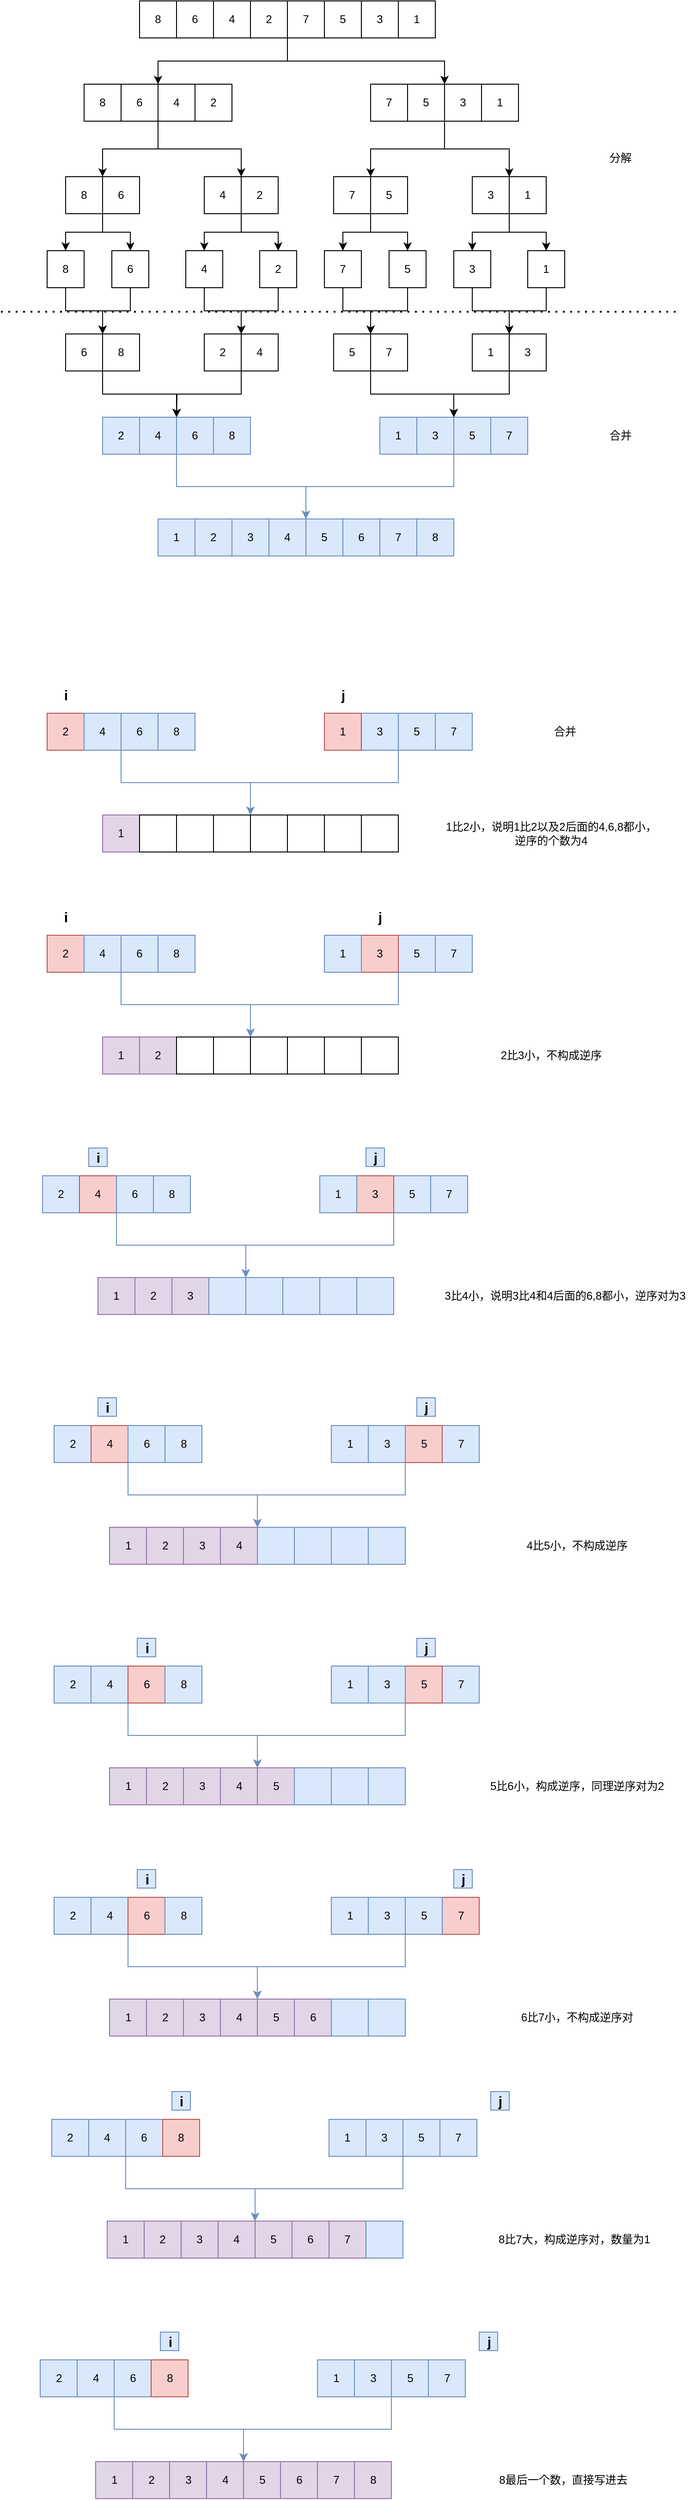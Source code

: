 <mxfile version="13.9.9" type="device"><diagram id="f77x6PiV2vRfCpWJzvgE" name="第 1 页"><mxGraphModel dx="1422" dy="822" grid="1" gridSize="10" guides="1" tooltips="1" connect="1" arrows="1" fold="1" page="1" pageScale="1" pageWidth="1200" pageHeight="1600" math="0" shadow="0"><root><mxCell id="0"/><mxCell id="1" parent="0"/><mxCell id="zIFnDfIBw5_XSbfhL1za-33" style="edgeStyle=orthogonalEdgeStyle;rounded=0;orthogonalLoop=1;jettySize=auto;html=1;exitX=1;exitY=1;exitDx=0;exitDy=0;entryX=0;entryY=0;entryDx=0;entryDy=0;" edge="1" parent="1" source="zIFnDfIBw5_XSbfhL1za-4" target="zIFnDfIBw5_XSbfhL1za-11"><mxGeometry relative="1" as="geometry"/></mxCell><mxCell id="zIFnDfIBw5_XSbfhL1za-9" value="8" style="rounded=0;whiteSpace=wrap;html=1;" vertex="1" parent="1"><mxGeometry x="230" y="220" width="40" height="40" as="geometry"/></mxCell><mxCell id="zIFnDfIBw5_XSbfhL1za-10" value="6" style="rounded=0;whiteSpace=wrap;html=1;" vertex="1" parent="1"><mxGeometry x="270" y="220" width="40" height="40" as="geometry"/></mxCell><mxCell id="zIFnDfIBw5_XSbfhL1za-36" style="edgeStyle=orthogonalEdgeStyle;rounded=0;orthogonalLoop=1;jettySize=auto;html=1;exitX=0;exitY=1;exitDx=0;exitDy=0;entryX=0;entryY=0;entryDx=0;entryDy=0;" edge="1" parent="1" source="zIFnDfIBw5_XSbfhL1za-11" target="zIFnDfIBw5_XSbfhL1za-18"><mxGeometry relative="1" as="geometry"/></mxCell><mxCell id="zIFnDfIBw5_XSbfhL1za-37" style="edgeStyle=orthogonalEdgeStyle;rounded=0;orthogonalLoop=1;jettySize=auto;html=1;exitX=0;exitY=1;exitDx=0;exitDy=0;entryX=0;entryY=0;entryDx=0;entryDy=0;" edge="1" parent="1" source="zIFnDfIBw5_XSbfhL1za-11" target="zIFnDfIBw5_XSbfhL1za-20"><mxGeometry relative="1" as="geometry"/></mxCell><mxCell id="zIFnDfIBw5_XSbfhL1za-11" value="4" style="rounded=0;whiteSpace=wrap;html=1;" vertex="1" parent="1"><mxGeometry x="310" y="220" width="40" height="40" as="geometry"/></mxCell><mxCell id="zIFnDfIBw5_XSbfhL1za-12" value="2" style="rounded=0;whiteSpace=wrap;html=1;" vertex="1" parent="1"><mxGeometry x="350" y="220" width="40" height="40" as="geometry"/></mxCell><mxCell id="zIFnDfIBw5_XSbfhL1za-13" value="7" style="rounded=0;whiteSpace=wrap;html=1;" vertex="1" parent="1"><mxGeometry x="540" y="220" width="40" height="40" as="geometry"/></mxCell><mxCell id="zIFnDfIBw5_XSbfhL1za-38" style="edgeStyle=orthogonalEdgeStyle;rounded=0;orthogonalLoop=1;jettySize=auto;html=1;exitX=1;exitY=1;exitDx=0;exitDy=0;entryX=0;entryY=0;entryDx=0;entryDy=0;" edge="1" parent="1" source="zIFnDfIBw5_XSbfhL1za-14" target="zIFnDfIBw5_XSbfhL1za-22"><mxGeometry relative="1" as="geometry"/></mxCell><mxCell id="zIFnDfIBw5_XSbfhL1za-14" value="5" style="rounded=0;whiteSpace=wrap;html=1;" vertex="1" parent="1"><mxGeometry x="580" y="220" width="40" height="40" as="geometry"/></mxCell><mxCell id="zIFnDfIBw5_XSbfhL1za-39" style="edgeStyle=orthogonalEdgeStyle;rounded=0;orthogonalLoop=1;jettySize=auto;html=1;exitX=0;exitY=1;exitDx=0;exitDy=0;entryX=1;entryY=0;entryDx=0;entryDy=0;" edge="1" parent="1" source="zIFnDfIBw5_XSbfhL1za-15" target="zIFnDfIBw5_XSbfhL1za-23"><mxGeometry relative="1" as="geometry"/></mxCell><mxCell id="zIFnDfIBw5_XSbfhL1za-15" value="3" style="rounded=0;whiteSpace=wrap;html=1;" vertex="1" parent="1"><mxGeometry x="620" y="220" width="40" height="40" as="geometry"/></mxCell><mxCell id="zIFnDfIBw5_XSbfhL1za-16" value="1" style="rounded=0;whiteSpace=wrap;html=1;" vertex="1" parent="1"><mxGeometry x="660" y="220" width="40" height="40" as="geometry"/></mxCell><mxCell id="zIFnDfIBw5_XSbfhL1za-17" value="8" style="rounded=0;whiteSpace=wrap;html=1;" vertex="1" parent="1"><mxGeometry x="210" y="320" width="40" height="40" as="geometry"/></mxCell><mxCell id="zIFnDfIBw5_XSbfhL1za-40" style="edgeStyle=orthogonalEdgeStyle;rounded=0;orthogonalLoop=1;jettySize=auto;html=1;exitX=0;exitY=1;exitDx=0;exitDy=0;entryX=0.5;entryY=0;entryDx=0;entryDy=0;" edge="1" parent="1" source="zIFnDfIBw5_XSbfhL1za-18" target="zIFnDfIBw5_XSbfhL1za-25"><mxGeometry relative="1" as="geometry"/></mxCell><mxCell id="zIFnDfIBw5_XSbfhL1za-41" style="edgeStyle=orthogonalEdgeStyle;rounded=0;orthogonalLoop=1;jettySize=auto;html=1;exitX=0;exitY=1;exitDx=0;exitDy=0;entryX=0.5;entryY=0;entryDx=0;entryDy=0;" edge="1" parent="1" source="zIFnDfIBw5_XSbfhL1za-18" target="zIFnDfIBw5_XSbfhL1za-26"><mxGeometry relative="1" as="geometry"/></mxCell><mxCell id="zIFnDfIBw5_XSbfhL1za-18" value="6" style="rounded=0;whiteSpace=wrap;html=1;" vertex="1" parent="1"><mxGeometry x="250" y="320" width="40" height="40" as="geometry"/></mxCell><mxCell id="zIFnDfIBw5_XSbfhL1za-42" style="edgeStyle=orthogonalEdgeStyle;rounded=0;orthogonalLoop=1;jettySize=auto;html=1;exitX=1;exitY=1;exitDx=0;exitDy=0;entryX=0.5;entryY=0;entryDx=0;entryDy=0;" edge="1" parent="1" source="zIFnDfIBw5_XSbfhL1za-19" target="zIFnDfIBw5_XSbfhL1za-27"><mxGeometry relative="1" as="geometry"/></mxCell><mxCell id="zIFnDfIBw5_XSbfhL1za-19" value="4" style="rounded=0;whiteSpace=wrap;html=1;" vertex="1" parent="1"><mxGeometry x="360" y="320" width="40" height="40" as="geometry"/></mxCell><mxCell id="zIFnDfIBw5_XSbfhL1za-43" style="edgeStyle=orthogonalEdgeStyle;rounded=0;orthogonalLoop=1;jettySize=auto;html=1;exitX=0;exitY=1;exitDx=0;exitDy=0;entryX=0.5;entryY=0;entryDx=0;entryDy=0;" edge="1" parent="1" source="zIFnDfIBw5_XSbfhL1za-20" target="zIFnDfIBw5_XSbfhL1za-28"><mxGeometry relative="1" as="geometry"/></mxCell><mxCell id="zIFnDfIBw5_XSbfhL1za-20" value="2" style="rounded=0;whiteSpace=wrap;html=1;" vertex="1" parent="1"><mxGeometry x="400" y="320" width="40" height="40" as="geometry"/></mxCell><mxCell id="zIFnDfIBw5_XSbfhL1za-44" style="edgeStyle=orthogonalEdgeStyle;rounded=0;orthogonalLoop=1;jettySize=auto;html=1;exitX=1;exitY=1;exitDx=0;exitDy=0;entryX=0.5;entryY=0;entryDx=0;entryDy=0;" edge="1" parent="1" source="zIFnDfIBw5_XSbfhL1za-21" target="zIFnDfIBw5_XSbfhL1za-29"><mxGeometry relative="1" as="geometry"/></mxCell><mxCell id="zIFnDfIBw5_XSbfhL1za-21" value="7" style="rounded=0;whiteSpace=wrap;html=1;" vertex="1" parent="1"><mxGeometry x="500" y="320" width="40" height="40" as="geometry"/></mxCell><mxCell id="zIFnDfIBw5_XSbfhL1za-45" style="edgeStyle=orthogonalEdgeStyle;rounded=0;orthogonalLoop=1;jettySize=auto;html=1;exitX=0;exitY=1;exitDx=0;exitDy=0;entryX=0.5;entryY=0;entryDx=0;entryDy=0;" edge="1" parent="1" source="zIFnDfIBw5_XSbfhL1za-22" target="zIFnDfIBw5_XSbfhL1za-30"><mxGeometry relative="1" as="geometry"/></mxCell><mxCell id="zIFnDfIBw5_XSbfhL1za-22" value="5" style="rounded=0;whiteSpace=wrap;html=1;" vertex="1" parent="1"><mxGeometry x="540" y="320" width="40" height="40" as="geometry"/></mxCell><mxCell id="zIFnDfIBw5_XSbfhL1za-23" value="3" style="rounded=0;whiteSpace=wrap;html=1;" vertex="1" parent="1"><mxGeometry x="650" y="320" width="40" height="40" as="geometry"/></mxCell><mxCell id="zIFnDfIBw5_XSbfhL1za-46" style="edgeStyle=orthogonalEdgeStyle;rounded=0;orthogonalLoop=1;jettySize=auto;html=1;exitX=0;exitY=1;exitDx=0;exitDy=0;entryX=0.5;entryY=0;entryDx=0;entryDy=0;" edge="1" parent="1" source="zIFnDfIBw5_XSbfhL1za-24" target="zIFnDfIBw5_XSbfhL1za-31"><mxGeometry relative="1" as="geometry"/></mxCell><mxCell id="zIFnDfIBw5_XSbfhL1za-47" style="edgeStyle=orthogonalEdgeStyle;rounded=0;orthogonalLoop=1;jettySize=auto;html=1;exitX=0;exitY=1;exitDx=0;exitDy=0;entryX=0.5;entryY=0;entryDx=0;entryDy=0;" edge="1" parent="1" source="zIFnDfIBw5_XSbfhL1za-24" target="zIFnDfIBw5_XSbfhL1za-32"><mxGeometry relative="1" as="geometry"/></mxCell><mxCell id="zIFnDfIBw5_XSbfhL1za-24" value="1" style="rounded=0;whiteSpace=wrap;html=1;" vertex="1" parent="1"><mxGeometry x="690" y="320" width="40" height="40" as="geometry"/></mxCell><mxCell id="zIFnDfIBw5_XSbfhL1za-56" style="edgeStyle=orthogonalEdgeStyle;rounded=0;orthogonalLoop=1;jettySize=auto;html=1;exitX=0.5;exitY=1;exitDx=0;exitDy=0;entryX=1;entryY=0;entryDx=0;entryDy=0;" edge="1" parent="1" source="zIFnDfIBw5_XSbfhL1za-25" target="zIFnDfIBw5_XSbfhL1za-48"><mxGeometry relative="1" as="geometry"/></mxCell><mxCell id="zIFnDfIBw5_XSbfhL1za-25" value="8" style="rounded=0;whiteSpace=wrap;html=1;" vertex="1" parent="1"><mxGeometry x="190" y="400" width="40" height="40" as="geometry"/></mxCell><mxCell id="zIFnDfIBw5_XSbfhL1za-57" style="edgeStyle=orthogonalEdgeStyle;rounded=0;orthogonalLoop=1;jettySize=auto;html=1;exitX=0.5;exitY=1;exitDx=0;exitDy=0;entryX=0;entryY=0;entryDx=0;entryDy=0;" edge="1" parent="1" source="zIFnDfIBw5_XSbfhL1za-26" target="zIFnDfIBw5_XSbfhL1za-49"><mxGeometry relative="1" as="geometry"/></mxCell><mxCell id="zIFnDfIBw5_XSbfhL1za-26" value="6" style="rounded=0;whiteSpace=wrap;html=1;" vertex="1" parent="1"><mxGeometry x="260" y="400" width="40" height="40" as="geometry"/></mxCell><mxCell id="zIFnDfIBw5_XSbfhL1za-58" style="edgeStyle=orthogonalEdgeStyle;rounded=0;orthogonalLoop=1;jettySize=auto;html=1;exitX=0.5;exitY=1;exitDx=0;exitDy=0;entryX=1;entryY=0;entryDx=0;entryDy=0;" edge="1" parent="1" source="zIFnDfIBw5_XSbfhL1za-27" target="zIFnDfIBw5_XSbfhL1za-50"><mxGeometry relative="1" as="geometry"/></mxCell><mxCell id="zIFnDfIBw5_XSbfhL1za-27" value="4" style="rounded=0;whiteSpace=wrap;html=1;" vertex="1" parent="1"><mxGeometry x="340" y="400" width="40" height="40" as="geometry"/></mxCell><mxCell id="zIFnDfIBw5_XSbfhL1za-59" style="edgeStyle=orthogonalEdgeStyle;rounded=0;orthogonalLoop=1;jettySize=auto;html=1;exitX=0.5;exitY=1;exitDx=0;exitDy=0;entryX=0;entryY=0;entryDx=0;entryDy=0;" edge="1" parent="1" source="zIFnDfIBw5_XSbfhL1za-28" target="zIFnDfIBw5_XSbfhL1za-51"><mxGeometry relative="1" as="geometry"/></mxCell><mxCell id="zIFnDfIBw5_XSbfhL1za-28" value="2" style="rounded=0;whiteSpace=wrap;html=1;" vertex="1" parent="1"><mxGeometry x="420" y="400" width="40" height="40" as="geometry"/></mxCell><mxCell id="zIFnDfIBw5_XSbfhL1za-60" style="edgeStyle=orthogonalEdgeStyle;rounded=0;orthogonalLoop=1;jettySize=auto;html=1;entryX=1;entryY=0;entryDx=0;entryDy=0;" edge="1" parent="1" source="zIFnDfIBw5_XSbfhL1za-29" target="zIFnDfIBw5_XSbfhL1za-53"><mxGeometry relative="1" as="geometry"/></mxCell><mxCell id="zIFnDfIBw5_XSbfhL1za-29" value="7" style="rounded=0;whiteSpace=wrap;html=1;" vertex="1" parent="1"><mxGeometry x="490" y="400" width="40" height="40" as="geometry"/></mxCell><mxCell id="zIFnDfIBw5_XSbfhL1za-62" style="edgeStyle=orthogonalEdgeStyle;rounded=0;orthogonalLoop=1;jettySize=auto;html=1;exitX=0.5;exitY=1;exitDx=0;exitDy=0;entryX=0;entryY=0;entryDx=0;entryDy=0;" edge="1" parent="1" source="zIFnDfIBw5_XSbfhL1za-30" target="zIFnDfIBw5_XSbfhL1za-52"><mxGeometry relative="1" as="geometry"/></mxCell><mxCell id="zIFnDfIBw5_XSbfhL1za-30" value="5" style="rounded=0;whiteSpace=wrap;html=1;" vertex="1" parent="1"><mxGeometry x="560" y="400" width="40" height="40" as="geometry"/></mxCell><mxCell id="zIFnDfIBw5_XSbfhL1za-63" style="edgeStyle=orthogonalEdgeStyle;rounded=0;orthogonalLoop=1;jettySize=auto;html=1;exitX=0.5;exitY=1;exitDx=0;exitDy=0;entryX=1;entryY=0;entryDx=0;entryDy=0;" edge="1" parent="1" source="zIFnDfIBw5_XSbfhL1za-31" target="zIFnDfIBw5_XSbfhL1za-55"><mxGeometry relative="1" as="geometry"/></mxCell><mxCell id="zIFnDfIBw5_XSbfhL1za-31" value="3" style="rounded=0;whiteSpace=wrap;html=1;" vertex="1" parent="1"><mxGeometry x="630" y="400" width="40" height="40" as="geometry"/></mxCell><mxCell id="zIFnDfIBw5_XSbfhL1za-64" style="edgeStyle=orthogonalEdgeStyle;rounded=0;orthogonalLoop=1;jettySize=auto;html=1;exitX=0.5;exitY=1;exitDx=0;exitDy=0;entryX=0;entryY=0;entryDx=0;entryDy=0;" edge="1" parent="1" source="zIFnDfIBw5_XSbfhL1za-32" target="zIFnDfIBw5_XSbfhL1za-54"><mxGeometry relative="1" as="geometry"/></mxCell><mxCell id="zIFnDfIBw5_XSbfhL1za-32" value="1" style="rounded=0;whiteSpace=wrap;html=1;" vertex="1" parent="1"><mxGeometry x="710" y="400" width="40" height="40" as="geometry"/></mxCell><mxCell id="zIFnDfIBw5_XSbfhL1za-34" value="" style="group" vertex="1" connectable="0" parent="1"><mxGeometry x="290" y="130" width="320" height="40" as="geometry"/></mxCell><mxCell id="zIFnDfIBw5_XSbfhL1za-1" value="8" style="rounded=0;whiteSpace=wrap;html=1;" vertex="1" parent="zIFnDfIBw5_XSbfhL1za-34"><mxGeometry width="40" height="40" as="geometry"/></mxCell><mxCell id="zIFnDfIBw5_XSbfhL1za-2" value="6" style="rounded=0;whiteSpace=wrap;html=1;" vertex="1" parent="zIFnDfIBw5_XSbfhL1za-34"><mxGeometry x="40" width="40" height="40" as="geometry"/></mxCell><mxCell id="zIFnDfIBw5_XSbfhL1za-3" value="4" style="rounded=0;whiteSpace=wrap;html=1;" vertex="1" parent="zIFnDfIBw5_XSbfhL1za-34"><mxGeometry x="80" width="40" height="40" as="geometry"/></mxCell><mxCell id="zIFnDfIBw5_XSbfhL1za-4" value="2" style="rounded=0;whiteSpace=wrap;html=1;" vertex="1" parent="zIFnDfIBw5_XSbfhL1za-34"><mxGeometry x="120" width="40" height="40" as="geometry"/></mxCell><mxCell id="zIFnDfIBw5_XSbfhL1za-5" value="7" style="rounded=0;whiteSpace=wrap;html=1;" vertex="1" parent="zIFnDfIBw5_XSbfhL1za-34"><mxGeometry x="160" width="40" height="40" as="geometry"/></mxCell><mxCell id="zIFnDfIBw5_XSbfhL1za-6" value="5" style="rounded=0;whiteSpace=wrap;html=1;" vertex="1" parent="zIFnDfIBw5_XSbfhL1za-34"><mxGeometry x="200" width="40" height="40" as="geometry"/></mxCell><mxCell id="zIFnDfIBw5_XSbfhL1za-7" value="3" style="rounded=0;whiteSpace=wrap;html=1;" vertex="1" parent="zIFnDfIBw5_XSbfhL1za-34"><mxGeometry x="240" width="40" height="40" as="geometry"/></mxCell><mxCell id="zIFnDfIBw5_XSbfhL1za-8" value="1" style="rounded=0;whiteSpace=wrap;html=1;" vertex="1" parent="zIFnDfIBw5_XSbfhL1za-34"><mxGeometry x="280" width="40" height="40" as="geometry"/></mxCell><mxCell id="zIFnDfIBw5_XSbfhL1za-35" style="edgeStyle=orthogonalEdgeStyle;rounded=0;orthogonalLoop=1;jettySize=auto;html=1;exitX=0;exitY=1;exitDx=0;exitDy=0;entryX=1;entryY=0;entryDx=0;entryDy=0;" edge="1" parent="1" source="zIFnDfIBw5_XSbfhL1za-5" target="zIFnDfIBw5_XSbfhL1za-14"><mxGeometry relative="1" as="geometry"/></mxCell><mxCell id="zIFnDfIBw5_XSbfhL1za-48" value="6" style="rounded=0;whiteSpace=wrap;html=1;" vertex="1" parent="1"><mxGeometry x="210" y="490" width="40" height="40" as="geometry"/></mxCell><mxCell id="zIFnDfIBw5_XSbfhL1za-69" style="edgeStyle=orthogonalEdgeStyle;rounded=0;orthogonalLoop=1;jettySize=auto;html=1;exitX=0;exitY=1;exitDx=0;exitDy=0;entryX=0;entryY=0;entryDx=0;entryDy=0;" edge="1" parent="1" source="zIFnDfIBw5_XSbfhL1za-49" target="zIFnDfIBw5_XSbfhL1za-67"><mxGeometry relative="1" as="geometry"/></mxCell><mxCell id="zIFnDfIBw5_XSbfhL1za-49" value="8" style="rounded=0;whiteSpace=wrap;html=1;" vertex="1" parent="1"><mxGeometry x="250" y="490" width="40" height="40" as="geometry"/></mxCell><mxCell id="zIFnDfIBw5_XSbfhL1za-50" value="2" style="rounded=0;whiteSpace=wrap;html=1;" vertex="1" parent="1"><mxGeometry x="360" y="490" width="40" height="40" as="geometry"/></mxCell><mxCell id="zIFnDfIBw5_XSbfhL1za-70" style="edgeStyle=orthogonalEdgeStyle;rounded=0;orthogonalLoop=1;jettySize=auto;html=1;exitX=0;exitY=1;exitDx=0;exitDy=0;" edge="1" parent="1" source="zIFnDfIBw5_XSbfhL1za-51"><mxGeometry relative="1" as="geometry"><mxPoint x="330" y="580" as="targetPoint"/></mxGeometry></mxCell><mxCell id="zIFnDfIBw5_XSbfhL1za-51" value="4" style="rounded=0;whiteSpace=wrap;html=1;" vertex="1" parent="1"><mxGeometry x="400" y="490" width="40" height="40" as="geometry"/></mxCell><mxCell id="zIFnDfIBw5_XSbfhL1za-75" style="edgeStyle=orthogonalEdgeStyle;rounded=0;orthogonalLoop=1;jettySize=auto;html=1;exitX=0;exitY=1;exitDx=0;exitDy=0;entryX=0;entryY=0;entryDx=0;entryDy=0;" edge="1" parent="1" source="zIFnDfIBw5_XSbfhL1za-52" target="zIFnDfIBw5_XSbfhL1za-72"><mxGeometry relative="1" as="geometry"/></mxCell><mxCell id="zIFnDfIBw5_XSbfhL1za-52" value="7" style="rounded=0;whiteSpace=wrap;html=1;" vertex="1" parent="1"><mxGeometry x="540" y="490" width="40" height="40" as="geometry"/></mxCell><mxCell id="zIFnDfIBw5_XSbfhL1za-53" value="5" style="rounded=0;whiteSpace=wrap;html=1;" vertex="1" parent="1"><mxGeometry x="500" y="490" width="40" height="40" as="geometry"/></mxCell><mxCell id="zIFnDfIBw5_XSbfhL1za-54" value="3" style="rounded=0;whiteSpace=wrap;html=1;" vertex="1" parent="1"><mxGeometry x="690" y="490" width="40" height="40" as="geometry"/></mxCell><mxCell id="zIFnDfIBw5_XSbfhL1za-76" style="edgeStyle=orthogonalEdgeStyle;rounded=0;orthogonalLoop=1;jettySize=auto;html=1;exitX=1;exitY=1;exitDx=0;exitDy=0;entryX=1;entryY=0;entryDx=0;entryDy=0;" edge="1" parent="1" source="zIFnDfIBw5_XSbfhL1za-55" target="zIFnDfIBw5_XSbfhL1za-73"><mxGeometry relative="1" as="geometry"><mxPoint x="630" y="570" as="targetPoint"/></mxGeometry></mxCell><mxCell id="zIFnDfIBw5_XSbfhL1za-55" value="1" style="rounded=0;whiteSpace=wrap;html=1;" vertex="1" parent="1"><mxGeometry x="650" y="490" width="40" height="40" as="geometry"/></mxCell><mxCell id="zIFnDfIBw5_XSbfhL1za-65" value="2" style="rounded=0;whiteSpace=wrap;html=1;fillColor=#dae8fc;strokeColor=#6c8ebf;" vertex="1" parent="1"><mxGeometry x="250" y="580" width="40" height="40" as="geometry"/></mxCell><mxCell id="zIFnDfIBw5_XSbfhL1za-66" value="4" style="rounded=0;whiteSpace=wrap;html=1;fillColor=#dae8fc;strokeColor=#6c8ebf;" vertex="1" parent="1"><mxGeometry x="290" y="580" width="40" height="40" as="geometry"/></mxCell><mxCell id="zIFnDfIBw5_XSbfhL1za-85" style="edgeStyle=orthogonalEdgeStyle;rounded=0;orthogonalLoop=1;jettySize=auto;html=1;exitX=0;exitY=1;exitDx=0;exitDy=0;entryX=0;entryY=0;entryDx=0;entryDy=0;fillColor=#dae8fc;strokeColor=#6c8ebf;" edge="1" parent="1" source="zIFnDfIBw5_XSbfhL1za-67" target="zIFnDfIBw5_XSbfhL1za-81"><mxGeometry relative="1" as="geometry"/></mxCell><mxCell id="zIFnDfIBw5_XSbfhL1za-67" value="6" style="rounded=0;whiteSpace=wrap;html=1;fillColor=#dae8fc;strokeColor=#6c8ebf;" vertex="1" parent="1"><mxGeometry x="330" y="580" width="40" height="40" as="geometry"/></mxCell><mxCell id="zIFnDfIBw5_XSbfhL1za-68" value="8" style="rounded=0;whiteSpace=wrap;html=1;fillColor=#dae8fc;strokeColor=#6c8ebf;" vertex="1" parent="1"><mxGeometry x="370" y="580" width="40" height="40" as="geometry"/></mxCell><mxCell id="zIFnDfIBw5_XSbfhL1za-71" value="7" style="rounded=0;whiteSpace=wrap;html=1;fillColor=#dae8fc;strokeColor=#6c8ebf;" vertex="1" parent="1"><mxGeometry x="670" y="580" width="40" height="40" as="geometry"/></mxCell><mxCell id="zIFnDfIBw5_XSbfhL1za-72" value="5" style="rounded=0;whiteSpace=wrap;html=1;fillColor=#dae8fc;strokeColor=#6c8ebf;" vertex="1" parent="1"><mxGeometry x="630" y="580" width="40" height="40" as="geometry"/></mxCell><mxCell id="zIFnDfIBw5_XSbfhL1za-86" style="edgeStyle=orthogonalEdgeStyle;rounded=0;orthogonalLoop=1;jettySize=auto;html=1;exitX=1;exitY=1;exitDx=0;exitDy=0;entryX=0;entryY=0;entryDx=0;entryDy=0;fillColor=#dae8fc;strokeColor=#6c8ebf;" edge="1" parent="1" source="zIFnDfIBw5_XSbfhL1za-73" target="zIFnDfIBw5_XSbfhL1za-81"><mxGeometry relative="1" as="geometry"/></mxCell><mxCell id="zIFnDfIBw5_XSbfhL1za-73" value="3" style="rounded=0;whiteSpace=wrap;html=1;fillColor=#dae8fc;strokeColor=#6c8ebf;" vertex="1" parent="1"><mxGeometry x="590" y="580" width="40" height="40" as="geometry"/></mxCell><mxCell id="zIFnDfIBw5_XSbfhL1za-74" value="1" style="rounded=0;whiteSpace=wrap;html=1;fillColor=#dae8fc;strokeColor=#6c8ebf;" vertex="1" parent="1"><mxGeometry x="550" y="580" width="40" height="40" as="geometry"/></mxCell><mxCell id="zIFnDfIBw5_XSbfhL1za-77" value="1" style="rounded=0;whiteSpace=wrap;html=1;fillColor=#dae8fc;strokeColor=#6c8ebf;" vertex="1" parent="1"><mxGeometry x="310" y="690" width="40" height="40" as="geometry"/></mxCell><mxCell id="zIFnDfIBw5_XSbfhL1za-78" value="2" style="rounded=0;whiteSpace=wrap;html=1;fillColor=#dae8fc;strokeColor=#6c8ebf;" vertex="1" parent="1"><mxGeometry x="350" y="690" width="40" height="40" as="geometry"/></mxCell><mxCell id="zIFnDfIBw5_XSbfhL1za-79" value="3" style="rounded=0;whiteSpace=wrap;html=1;fillColor=#dae8fc;strokeColor=#6c8ebf;" vertex="1" parent="1"><mxGeometry x="390" y="690" width="40" height="40" as="geometry"/></mxCell><mxCell id="zIFnDfIBw5_XSbfhL1za-80" value="4" style="rounded=0;whiteSpace=wrap;html=1;fillColor=#dae8fc;strokeColor=#6c8ebf;" vertex="1" parent="1"><mxGeometry x="430" y="690" width="40" height="40" as="geometry"/></mxCell><mxCell id="zIFnDfIBw5_XSbfhL1za-81" value="5" style="rounded=0;whiteSpace=wrap;html=1;fillColor=#dae8fc;strokeColor=#6c8ebf;" vertex="1" parent="1"><mxGeometry x="470" y="690" width="40" height="40" as="geometry"/></mxCell><mxCell id="zIFnDfIBw5_XSbfhL1za-82" value="6" style="rounded=0;whiteSpace=wrap;html=1;fillColor=#dae8fc;strokeColor=#6c8ebf;" vertex="1" parent="1"><mxGeometry x="510" y="690" width="40" height="40" as="geometry"/></mxCell><mxCell id="zIFnDfIBw5_XSbfhL1za-83" value="7" style="rounded=0;whiteSpace=wrap;html=1;fillColor=#dae8fc;strokeColor=#6c8ebf;" vertex="1" parent="1"><mxGeometry x="550" y="690" width="40" height="40" as="geometry"/></mxCell><mxCell id="zIFnDfIBw5_XSbfhL1za-84" value="8" style="rounded=0;whiteSpace=wrap;html=1;fillColor=#dae8fc;strokeColor=#6c8ebf;" vertex="1" parent="1"><mxGeometry x="590" y="690" width="40" height="40" as="geometry"/></mxCell><mxCell id="zIFnDfIBw5_XSbfhL1za-87" value="" style="endArrow=none;dashed=1;html=1;dashPattern=1 3;strokeWidth=2;" edge="1" parent="1"><mxGeometry width="50" height="50" relative="1" as="geometry"><mxPoint x="140" y="466" as="sourcePoint"/><mxPoint x="870" y="466" as="targetPoint"/></mxGeometry></mxCell><mxCell id="zIFnDfIBw5_XSbfhL1za-88" value="分解" style="text;html=1;align=center;verticalAlign=middle;resizable=0;points=[];autosize=1;" vertex="1" parent="1"><mxGeometry x="790" y="290" width="40" height="20" as="geometry"/></mxCell><mxCell id="zIFnDfIBw5_XSbfhL1za-89" value="合并" style="text;html=1;align=center;verticalAlign=middle;resizable=0;points=[];autosize=1;" vertex="1" parent="1"><mxGeometry x="790" y="590" width="40" height="20" as="geometry"/></mxCell><mxCell id="zIFnDfIBw5_XSbfhL1za-90" value="2" style="rounded=0;whiteSpace=wrap;html=1;fillColor=#f8cecc;strokeColor=#b85450;" vertex="1" parent="1"><mxGeometry x="190" y="900" width="40" height="40" as="geometry"/></mxCell><mxCell id="zIFnDfIBw5_XSbfhL1za-91" value="4" style="rounded=0;whiteSpace=wrap;html=1;fillColor=#dae8fc;strokeColor=#6c8ebf;" vertex="1" parent="1"><mxGeometry x="230" y="900" width="40" height="40" as="geometry"/></mxCell><mxCell id="zIFnDfIBw5_XSbfhL1za-92" style="edgeStyle=orthogonalEdgeStyle;rounded=0;orthogonalLoop=1;jettySize=auto;html=1;exitX=0;exitY=1;exitDx=0;exitDy=0;entryX=0;entryY=0;entryDx=0;entryDy=0;fillColor=#dae8fc;strokeColor=#6c8ebf;" edge="1" parent="1" source="zIFnDfIBw5_XSbfhL1za-93" target="zIFnDfIBw5_XSbfhL1za-104"><mxGeometry relative="1" as="geometry"/></mxCell><mxCell id="zIFnDfIBw5_XSbfhL1za-93" value="6" style="rounded=0;whiteSpace=wrap;html=1;fillColor=#dae8fc;strokeColor=#6c8ebf;" vertex="1" parent="1"><mxGeometry x="270" y="900" width="40" height="40" as="geometry"/></mxCell><mxCell id="zIFnDfIBw5_XSbfhL1za-94" value="8" style="rounded=0;whiteSpace=wrap;html=1;fillColor=#dae8fc;strokeColor=#6c8ebf;" vertex="1" parent="1"><mxGeometry x="310" y="900" width="40" height="40" as="geometry"/></mxCell><mxCell id="zIFnDfIBw5_XSbfhL1za-95" value="7" style="rounded=0;whiteSpace=wrap;html=1;fillColor=#dae8fc;strokeColor=#6c8ebf;" vertex="1" parent="1"><mxGeometry x="610" y="900" width="40" height="40" as="geometry"/></mxCell><mxCell id="zIFnDfIBw5_XSbfhL1za-96" value="5" style="rounded=0;whiteSpace=wrap;html=1;fillColor=#dae8fc;strokeColor=#6c8ebf;" vertex="1" parent="1"><mxGeometry x="570" y="900" width="40" height="40" as="geometry"/></mxCell><mxCell id="zIFnDfIBw5_XSbfhL1za-97" style="edgeStyle=orthogonalEdgeStyle;rounded=0;orthogonalLoop=1;jettySize=auto;html=1;exitX=1;exitY=1;exitDx=0;exitDy=0;entryX=0;entryY=0;entryDx=0;entryDy=0;fillColor=#dae8fc;strokeColor=#6c8ebf;" edge="1" parent="1" source="zIFnDfIBw5_XSbfhL1za-98" target="zIFnDfIBw5_XSbfhL1za-104"><mxGeometry relative="1" as="geometry"/></mxCell><mxCell id="zIFnDfIBw5_XSbfhL1za-98" value="3" style="rounded=0;whiteSpace=wrap;html=1;fillColor=#dae8fc;strokeColor=#6c8ebf;" vertex="1" parent="1"><mxGeometry x="530" y="900" width="40" height="40" as="geometry"/></mxCell><mxCell id="zIFnDfIBw5_XSbfhL1za-99" value="1" style="rounded=0;whiteSpace=wrap;html=1;fillColor=#f8cecc;strokeColor=#b85450;" vertex="1" parent="1"><mxGeometry x="490" y="900" width="40" height="40" as="geometry"/></mxCell><mxCell id="zIFnDfIBw5_XSbfhL1za-100" value="1" style="rounded=0;whiteSpace=wrap;html=1;fillColor=#e1d5e7;strokeColor=#9673a6;" vertex="1" parent="1"><mxGeometry x="250" y="1010" width="40" height="40" as="geometry"/></mxCell><mxCell id="zIFnDfIBw5_XSbfhL1za-101" value="" style="rounded=0;whiteSpace=wrap;html=1;" vertex="1" parent="1"><mxGeometry x="290" y="1010" width="40" height="40" as="geometry"/></mxCell><mxCell id="zIFnDfIBw5_XSbfhL1za-102" value="" style="rounded=0;whiteSpace=wrap;html=1;" vertex="1" parent="1"><mxGeometry x="330" y="1010" width="40" height="40" as="geometry"/></mxCell><mxCell id="zIFnDfIBw5_XSbfhL1za-103" value="" style="rounded=0;whiteSpace=wrap;html=1;" vertex="1" parent="1"><mxGeometry x="370" y="1010" width="40" height="40" as="geometry"/></mxCell><mxCell id="zIFnDfIBw5_XSbfhL1za-104" value="" style="rounded=0;whiteSpace=wrap;html=1;" vertex="1" parent="1"><mxGeometry x="410" y="1010" width="40" height="40" as="geometry"/></mxCell><mxCell id="zIFnDfIBw5_XSbfhL1za-105" value="" style="rounded=0;whiteSpace=wrap;html=1;" vertex="1" parent="1"><mxGeometry x="450" y="1010" width="40" height="40" as="geometry"/></mxCell><mxCell id="zIFnDfIBw5_XSbfhL1za-106" value="" style="rounded=0;whiteSpace=wrap;html=1;" vertex="1" parent="1"><mxGeometry x="490" y="1010" width="40" height="40" as="geometry"/></mxCell><mxCell id="zIFnDfIBw5_XSbfhL1za-107" value="" style="rounded=0;whiteSpace=wrap;html=1;" vertex="1" parent="1"><mxGeometry x="530" y="1010" width="40" height="40" as="geometry"/></mxCell><mxCell id="zIFnDfIBw5_XSbfhL1za-108" value="合并" style="text;html=1;align=center;verticalAlign=middle;resizable=0;points=[];autosize=1;" vertex="1" parent="1"><mxGeometry x="730" y="910" width="40" height="20" as="geometry"/></mxCell><mxCell id="zIFnDfIBw5_XSbfhL1za-109" value="&lt;font style=&quot;font-size: 15px&quot;&gt;&lt;b&gt;i&lt;/b&gt;&lt;/font&gt;" style="text;html=1;align=center;verticalAlign=middle;resizable=0;points=[];autosize=1;" vertex="1" parent="1"><mxGeometry x="200" y="870" width="20" height="20" as="geometry"/></mxCell><mxCell id="zIFnDfIBw5_XSbfhL1za-110" value="&lt;font style=&quot;font-size: 15px&quot;&gt;&lt;b&gt;j&lt;/b&gt;&lt;/font&gt;" style="text;html=1;align=center;verticalAlign=middle;resizable=0;points=[];autosize=1;" vertex="1" parent="1"><mxGeometry x="500" y="870" width="20" height="20" as="geometry"/></mxCell><mxCell id="zIFnDfIBw5_XSbfhL1za-111" value="1比2小，说明1比2以及2后面的4,6,8都小，&lt;br&gt;逆序的个数为4" style="text;html=1;align=center;verticalAlign=middle;resizable=0;points=[];autosize=1;" vertex="1" parent="1"><mxGeometry x="615" y="1015" width="240" height="30" as="geometry"/></mxCell><mxCell id="zIFnDfIBw5_XSbfhL1za-112" value="2" style="rounded=0;whiteSpace=wrap;html=1;fillColor=#f8cecc;strokeColor=#b85450;" vertex="1" parent="1"><mxGeometry x="190" y="1140" width="40" height="40" as="geometry"/></mxCell><mxCell id="zIFnDfIBw5_XSbfhL1za-113" value="4" style="rounded=0;whiteSpace=wrap;html=1;fillColor=#dae8fc;strokeColor=#6c8ebf;" vertex="1" parent="1"><mxGeometry x="230" y="1140" width="40" height="40" as="geometry"/></mxCell><mxCell id="zIFnDfIBw5_XSbfhL1za-114" style="edgeStyle=orthogonalEdgeStyle;rounded=0;orthogonalLoop=1;jettySize=auto;html=1;exitX=0;exitY=1;exitDx=0;exitDy=0;entryX=0;entryY=0;entryDx=0;entryDy=0;fillColor=#dae8fc;strokeColor=#6c8ebf;" edge="1" parent="1" source="zIFnDfIBw5_XSbfhL1za-115" target="zIFnDfIBw5_XSbfhL1za-126"><mxGeometry relative="1" as="geometry"/></mxCell><mxCell id="zIFnDfIBw5_XSbfhL1za-115" value="6" style="rounded=0;whiteSpace=wrap;html=1;fillColor=#dae8fc;strokeColor=#6c8ebf;" vertex="1" parent="1"><mxGeometry x="270" y="1140" width="40" height="40" as="geometry"/></mxCell><mxCell id="zIFnDfIBw5_XSbfhL1za-116" value="8" style="rounded=0;whiteSpace=wrap;html=1;fillColor=#dae8fc;strokeColor=#6c8ebf;" vertex="1" parent="1"><mxGeometry x="310" y="1140" width="40" height="40" as="geometry"/></mxCell><mxCell id="zIFnDfIBw5_XSbfhL1za-117" value="7" style="rounded=0;whiteSpace=wrap;html=1;fillColor=#dae8fc;strokeColor=#6c8ebf;" vertex="1" parent="1"><mxGeometry x="610" y="1140" width="40" height="40" as="geometry"/></mxCell><mxCell id="zIFnDfIBw5_XSbfhL1za-118" value="5" style="rounded=0;whiteSpace=wrap;html=1;fillColor=#dae8fc;strokeColor=#6c8ebf;" vertex="1" parent="1"><mxGeometry x="570" y="1140" width="40" height="40" as="geometry"/></mxCell><mxCell id="zIFnDfIBw5_XSbfhL1za-119" style="edgeStyle=orthogonalEdgeStyle;rounded=0;orthogonalLoop=1;jettySize=auto;html=1;exitX=1;exitY=1;exitDx=0;exitDy=0;entryX=0;entryY=0;entryDx=0;entryDy=0;fillColor=#dae8fc;strokeColor=#6c8ebf;" edge="1" parent="1" source="zIFnDfIBw5_XSbfhL1za-120" target="zIFnDfIBw5_XSbfhL1za-126"><mxGeometry relative="1" as="geometry"/></mxCell><mxCell id="zIFnDfIBw5_XSbfhL1za-120" value="3" style="rounded=0;whiteSpace=wrap;html=1;fillColor=#f8cecc;strokeColor=#b85450;" vertex="1" parent="1"><mxGeometry x="530" y="1140" width="40" height="40" as="geometry"/></mxCell><mxCell id="zIFnDfIBw5_XSbfhL1za-121" value="1" style="rounded=0;whiteSpace=wrap;html=1;fillColor=#dae8fc;strokeColor=#6c8ebf;" vertex="1" parent="1"><mxGeometry x="490" y="1140" width="40" height="40" as="geometry"/></mxCell><mxCell id="zIFnDfIBw5_XSbfhL1za-122" value="1" style="rounded=0;whiteSpace=wrap;html=1;fillColor=#e1d5e7;strokeColor=#9673a6;" vertex="1" parent="1"><mxGeometry x="250" y="1250" width="40" height="40" as="geometry"/></mxCell><mxCell id="zIFnDfIBw5_XSbfhL1za-123" value="2" style="rounded=0;whiteSpace=wrap;html=1;fillColor=#e1d5e7;strokeColor=#9673a6;" vertex="1" parent="1"><mxGeometry x="290" y="1250" width="40" height="40" as="geometry"/></mxCell><mxCell id="zIFnDfIBw5_XSbfhL1za-124" value="" style="rounded=0;whiteSpace=wrap;html=1;" vertex="1" parent="1"><mxGeometry x="330" y="1250" width="40" height="40" as="geometry"/></mxCell><mxCell id="zIFnDfIBw5_XSbfhL1za-125" value="" style="rounded=0;whiteSpace=wrap;html=1;" vertex="1" parent="1"><mxGeometry x="370" y="1250" width="40" height="40" as="geometry"/></mxCell><mxCell id="zIFnDfIBw5_XSbfhL1za-126" value="" style="rounded=0;whiteSpace=wrap;html=1;" vertex="1" parent="1"><mxGeometry x="410" y="1250" width="40" height="40" as="geometry"/></mxCell><mxCell id="zIFnDfIBw5_XSbfhL1za-127" value="" style="rounded=0;whiteSpace=wrap;html=1;" vertex="1" parent="1"><mxGeometry x="450" y="1250" width="40" height="40" as="geometry"/></mxCell><mxCell id="zIFnDfIBw5_XSbfhL1za-128" value="" style="rounded=0;whiteSpace=wrap;html=1;" vertex="1" parent="1"><mxGeometry x="490" y="1250" width="40" height="40" as="geometry"/></mxCell><mxCell id="zIFnDfIBw5_XSbfhL1za-129" value="" style="rounded=0;whiteSpace=wrap;html=1;" vertex="1" parent="1"><mxGeometry x="530" y="1250" width="40" height="40" as="geometry"/></mxCell><mxCell id="zIFnDfIBw5_XSbfhL1za-131" value="&lt;font style=&quot;font-size: 15px&quot;&gt;&lt;b&gt;i&lt;/b&gt;&lt;/font&gt;" style="text;html=1;align=center;verticalAlign=middle;resizable=0;points=[];autosize=1;" vertex="1" parent="1"><mxGeometry x="200" y="1110" width="20" height="20" as="geometry"/></mxCell><mxCell id="zIFnDfIBw5_XSbfhL1za-132" value="&lt;font style=&quot;font-size: 15px&quot;&gt;&lt;b&gt;j&lt;/b&gt;&lt;/font&gt;" style="text;html=1;align=center;verticalAlign=middle;resizable=0;points=[];autosize=1;" vertex="1" parent="1"><mxGeometry x="540" y="1110" width="20" height="20" as="geometry"/></mxCell><mxCell id="zIFnDfIBw5_XSbfhL1za-133" value="2比3小，不构成逆序" style="text;html=1;align=center;verticalAlign=middle;resizable=0;points=[];autosize=1;" vertex="1" parent="1"><mxGeometry x="675" y="1260" width="120" height="20" as="geometry"/></mxCell><mxCell id="zIFnDfIBw5_XSbfhL1za-134" value="2" style="rounded=0;whiteSpace=wrap;html=1;fillColor=#dae8fc;strokeColor=#6c8ebf;" vertex="1" parent="1"><mxGeometry x="185" y="1400" width="40" height="40" as="geometry"/></mxCell><mxCell id="zIFnDfIBw5_XSbfhL1za-135" value="4" style="rounded=0;whiteSpace=wrap;html=1;fillColor=#f8cecc;strokeColor=#b85450;" vertex="1" parent="1"><mxGeometry x="225" y="1400" width="40" height="40" as="geometry"/></mxCell><mxCell id="zIFnDfIBw5_XSbfhL1za-136" style="edgeStyle=orthogonalEdgeStyle;rounded=0;orthogonalLoop=1;jettySize=auto;html=1;exitX=0;exitY=1;exitDx=0;exitDy=0;entryX=0;entryY=0;entryDx=0;entryDy=0;fillColor=#dae8fc;strokeColor=#6c8ebf;" edge="1" parent="1" source="zIFnDfIBw5_XSbfhL1za-137" target="zIFnDfIBw5_XSbfhL1za-148"><mxGeometry relative="1" as="geometry"/></mxCell><mxCell id="zIFnDfIBw5_XSbfhL1za-137" value="6" style="rounded=0;whiteSpace=wrap;html=1;fillColor=#dae8fc;strokeColor=#6c8ebf;" vertex="1" parent="1"><mxGeometry x="265" y="1400" width="40" height="40" as="geometry"/></mxCell><mxCell id="zIFnDfIBw5_XSbfhL1za-138" value="8" style="rounded=0;whiteSpace=wrap;html=1;fillColor=#dae8fc;strokeColor=#6c8ebf;" vertex="1" parent="1"><mxGeometry x="305" y="1400" width="40" height="40" as="geometry"/></mxCell><mxCell id="zIFnDfIBw5_XSbfhL1za-139" value="7" style="rounded=0;whiteSpace=wrap;html=1;fillColor=#dae8fc;strokeColor=#6c8ebf;" vertex="1" parent="1"><mxGeometry x="605" y="1400" width="40" height="40" as="geometry"/></mxCell><mxCell id="zIFnDfIBw5_XSbfhL1za-140" value="5" style="rounded=0;whiteSpace=wrap;html=1;fillColor=#dae8fc;strokeColor=#6c8ebf;" vertex="1" parent="1"><mxGeometry x="565" y="1400" width="40" height="40" as="geometry"/></mxCell><mxCell id="zIFnDfIBw5_XSbfhL1za-141" style="edgeStyle=orthogonalEdgeStyle;rounded=0;orthogonalLoop=1;jettySize=auto;html=1;exitX=1;exitY=1;exitDx=0;exitDy=0;entryX=0;entryY=0;entryDx=0;entryDy=0;fillColor=#dae8fc;strokeColor=#6c8ebf;" edge="1" parent="1" source="zIFnDfIBw5_XSbfhL1za-142" target="zIFnDfIBw5_XSbfhL1za-148"><mxGeometry relative="1" as="geometry"/></mxCell><mxCell id="zIFnDfIBw5_XSbfhL1za-142" value="3" style="rounded=0;whiteSpace=wrap;html=1;fillColor=#f8cecc;strokeColor=#b85450;" vertex="1" parent="1"><mxGeometry x="525" y="1400" width="40" height="40" as="geometry"/></mxCell><mxCell id="zIFnDfIBw5_XSbfhL1za-143" value="1" style="rounded=0;whiteSpace=wrap;html=1;fillColor=#dae8fc;strokeColor=#6c8ebf;" vertex="1" parent="1"><mxGeometry x="485" y="1400" width="40" height="40" as="geometry"/></mxCell><mxCell id="zIFnDfIBw5_XSbfhL1za-144" value="1" style="rounded=0;whiteSpace=wrap;html=1;fillColor=#e1d5e7;strokeColor=#9673a6;" vertex="1" parent="1"><mxGeometry x="245" y="1510" width="40" height="40" as="geometry"/></mxCell><mxCell id="zIFnDfIBw5_XSbfhL1za-145" value="2" style="rounded=0;whiteSpace=wrap;html=1;fillColor=#e1d5e7;strokeColor=#9673a6;" vertex="1" parent="1"><mxGeometry x="285" y="1510" width="40" height="40" as="geometry"/></mxCell><mxCell id="zIFnDfIBw5_XSbfhL1za-146" value="3" style="rounded=0;whiteSpace=wrap;html=1;fillColor=#e1d5e7;strokeColor=#9673a6;" vertex="1" parent="1"><mxGeometry x="325" y="1510" width="40" height="40" as="geometry"/></mxCell><mxCell id="zIFnDfIBw5_XSbfhL1za-147" value="" style="rounded=0;whiteSpace=wrap;html=1;fillColor=#dae8fc;strokeColor=#6c8ebf;" vertex="1" parent="1"><mxGeometry x="365" y="1510" width="40" height="40" as="geometry"/></mxCell><mxCell id="zIFnDfIBw5_XSbfhL1za-148" value="" style="rounded=0;whiteSpace=wrap;html=1;fillColor=#dae8fc;strokeColor=#6c8ebf;" vertex="1" parent="1"><mxGeometry x="405" y="1510" width="40" height="40" as="geometry"/></mxCell><mxCell id="zIFnDfIBw5_XSbfhL1za-149" value="" style="rounded=0;whiteSpace=wrap;html=1;fillColor=#dae8fc;strokeColor=#6c8ebf;" vertex="1" parent="1"><mxGeometry x="445" y="1510" width="40" height="40" as="geometry"/></mxCell><mxCell id="zIFnDfIBw5_XSbfhL1za-150" value="" style="rounded=0;whiteSpace=wrap;html=1;fillColor=#dae8fc;strokeColor=#6c8ebf;" vertex="1" parent="1"><mxGeometry x="485" y="1510" width="40" height="40" as="geometry"/></mxCell><mxCell id="zIFnDfIBw5_XSbfhL1za-151" value="" style="rounded=0;whiteSpace=wrap;html=1;fillColor=#dae8fc;strokeColor=#6c8ebf;" vertex="1" parent="1"><mxGeometry x="525" y="1510" width="40" height="40" as="geometry"/></mxCell><mxCell id="zIFnDfIBw5_XSbfhL1za-153" value="&lt;font style=&quot;font-size: 15px&quot;&gt;&lt;b&gt;i&lt;/b&gt;&lt;/font&gt;" style="text;html=1;align=center;verticalAlign=middle;resizable=0;points=[];autosize=1;fillColor=#dae8fc;strokeColor=#6c8ebf;" vertex="1" parent="1"><mxGeometry x="235" y="1370" width="20" height="20" as="geometry"/></mxCell><mxCell id="zIFnDfIBw5_XSbfhL1za-154" value="&lt;font style=&quot;font-size: 15px&quot;&gt;&lt;b&gt;j&lt;/b&gt;&lt;/font&gt;" style="text;html=1;align=center;verticalAlign=middle;resizable=0;points=[];autosize=1;fillColor=#dae8fc;strokeColor=#6c8ebf;" vertex="1" parent="1"><mxGeometry x="535" y="1370" width="20" height="20" as="geometry"/></mxCell><mxCell id="zIFnDfIBw5_XSbfhL1za-156" value="3比4小，说明3比4和4后面的6,8都小，逆序对为3" style="text;html=1;align=center;verticalAlign=middle;resizable=0;points=[];autosize=1;" vertex="1" parent="1"><mxGeometry x="610" y="1520" width="280" height="20" as="geometry"/></mxCell><mxCell id="zIFnDfIBw5_XSbfhL1za-157" value="2" style="rounded=0;whiteSpace=wrap;html=1;fillColor=#dae8fc;strokeColor=#6c8ebf;" vertex="1" parent="1"><mxGeometry x="197.5" y="1670" width="40" height="40" as="geometry"/></mxCell><mxCell id="zIFnDfIBw5_XSbfhL1za-158" value="4" style="rounded=0;whiteSpace=wrap;html=1;fillColor=#f8cecc;strokeColor=#b85450;" vertex="1" parent="1"><mxGeometry x="237.5" y="1670" width="40" height="40" as="geometry"/></mxCell><mxCell id="zIFnDfIBw5_XSbfhL1za-159" style="edgeStyle=orthogonalEdgeStyle;rounded=0;orthogonalLoop=1;jettySize=auto;html=1;exitX=0;exitY=1;exitDx=0;exitDy=0;entryX=0;entryY=0;entryDx=0;entryDy=0;fillColor=#dae8fc;strokeColor=#6c8ebf;" edge="1" parent="1" source="zIFnDfIBw5_XSbfhL1za-160" target="zIFnDfIBw5_XSbfhL1za-171"><mxGeometry relative="1" as="geometry"/></mxCell><mxCell id="zIFnDfIBw5_XSbfhL1za-160" value="6" style="rounded=0;whiteSpace=wrap;html=1;fillColor=#dae8fc;strokeColor=#6c8ebf;" vertex="1" parent="1"><mxGeometry x="277.5" y="1670" width="40" height="40" as="geometry"/></mxCell><mxCell id="zIFnDfIBw5_XSbfhL1za-161" value="8" style="rounded=0;whiteSpace=wrap;html=1;fillColor=#dae8fc;strokeColor=#6c8ebf;" vertex="1" parent="1"><mxGeometry x="317.5" y="1670" width="40" height="40" as="geometry"/></mxCell><mxCell id="zIFnDfIBw5_XSbfhL1za-162" value="7" style="rounded=0;whiteSpace=wrap;html=1;fillColor=#dae8fc;strokeColor=#6c8ebf;" vertex="1" parent="1"><mxGeometry x="617.5" y="1670" width="40" height="40" as="geometry"/></mxCell><mxCell id="zIFnDfIBw5_XSbfhL1za-163" value="5" style="rounded=0;whiteSpace=wrap;html=1;fillColor=#f8cecc;strokeColor=#b85450;" vertex="1" parent="1"><mxGeometry x="577.5" y="1670" width="40" height="40" as="geometry"/></mxCell><mxCell id="zIFnDfIBw5_XSbfhL1za-164" style="edgeStyle=orthogonalEdgeStyle;rounded=0;orthogonalLoop=1;jettySize=auto;html=1;exitX=1;exitY=1;exitDx=0;exitDy=0;entryX=0;entryY=0;entryDx=0;entryDy=0;fillColor=#dae8fc;strokeColor=#6c8ebf;" edge="1" parent="1" source="zIFnDfIBw5_XSbfhL1za-165" target="zIFnDfIBw5_XSbfhL1za-171"><mxGeometry relative="1" as="geometry"/></mxCell><mxCell id="zIFnDfIBw5_XSbfhL1za-165" value="3" style="rounded=0;whiteSpace=wrap;html=1;fillColor=#dae8fc;strokeColor=#6c8ebf;" vertex="1" parent="1"><mxGeometry x="537.5" y="1670" width="40" height="40" as="geometry"/></mxCell><mxCell id="zIFnDfIBw5_XSbfhL1za-166" value="1" style="rounded=0;whiteSpace=wrap;html=1;fillColor=#dae8fc;strokeColor=#6c8ebf;" vertex="1" parent="1"><mxGeometry x="497.5" y="1670" width="40" height="40" as="geometry"/></mxCell><mxCell id="zIFnDfIBw5_XSbfhL1za-167" value="1" style="rounded=0;whiteSpace=wrap;html=1;fillColor=#e1d5e7;strokeColor=#9673a6;" vertex="1" parent="1"><mxGeometry x="257.5" y="1780" width="40" height="40" as="geometry"/></mxCell><mxCell id="zIFnDfIBw5_XSbfhL1za-168" value="2" style="rounded=0;whiteSpace=wrap;html=1;fillColor=#e1d5e7;strokeColor=#9673a6;" vertex="1" parent="1"><mxGeometry x="297.5" y="1780" width="40" height="40" as="geometry"/></mxCell><mxCell id="zIFnDfIBw5_XSbfhL1za-169" value="3" style="rounded=0;whiteSpace=wrap;html=1;fillColor=#e1d5e7;strokeColor=#9673a6;" vertex="1" parent="1"><mxGeometry x="337.5" y="1780" width="40" height="40" as="geometry"/></mxCell><mxCell id="zIFnDfIBw5_XSbfhL1za-170" value="4" style="rounded=0;whiteSpace=wrap;html=1;fillColor=#e1d5e7;strokeColor=#9673a6;" vertex="1" parent="1"><mxGeometry x="377.5" y="1780" width="40" height="40" as="geometry"/></mxCell><mxCell id="zIFnDfIBw5_XSbfhL1za-171" value="" style="rounded=0;whiteSpace=wrap;html=1;fillColor=#dae8fc;strokeColor=#6c8ebf;" vertex="1" parent="1"><mxGeometry x="417.5" y="1780" width="40" height="40" as="geometry"/></mxCell><mxCell id="zIFnDfIBw5_XSbfhL1za-172" value="" style="rounded=0;whiteSpace=wrap;html=1;fillColor=#dae8fc;strokeColor=#6c8ebf;" vertex="1" parent="1"><mxGeometry x="457.5" y="1780" width="40" height="40" as="geometry"/></mxCell><mxCell id="zIFnDfIBw5_XSbfhL1za-173" value="" style="rounded=0;whiteSpace=wrap;html=1;fillColor=#dae8fc;strokeColor=#6c8ebf;" vertex="1" parent="1"><mxGeometry x="497.5" y="1780" width="40" height="40" as="geometry"/></mxCell><mxCell id="zIFnDfIBw5_XSbfhL1za-174" value="" style="rounded=0;whiteSpace=wrap;html=1;fillColor=#dae8fc;strokeColor=#6c8ebf;" vertex="1" parent="1"><mxGeometry x="537.5" y="1780" width="40" height="40" as="geometry"/></mxCell><mxCell id="zIFnDfIBw5_XSbfhL1za-175" value="&lt;font style=&quot;font-size: 15px&quot;&gt;&lt;b&gt;i&lt;/b&gt;&lt;/font&gt;" style="text;html=1;align=center;verticalAlign=middle;resizable=0;points=[];autosize=1;fillColor=#dae8fc;strokeColor=#6c8ebf;" vertex="1" parent="1"><mxGeometry x="245" y="1640" width="20" height="20" as="geometry"/></mxCell><mxCell id="zIFnDfIBw5_XSbfhL1za-176" value="&lt;font style=&quot;font-size: 15px&quot;&gt;&lt;b&gt;j&lt;/b&gt;&lt;/font&gt;" style="text;html=1;align=center;verticalAlign=middle;resizable=0;points=[];autosize=1;fillColor=#dae8fc;strokeColor=#6c8ebf;" vertex="1" parent="1"><mxGeometry x="590" y="1640" width="20" height="20" as="geometry"/></mxCell><mxCell id="zIFnDfIBw5_XSbfhL1za-177" value="4比5小，不构成逆序" style="text;html=1;align=center;verticalAlign=middle;resizable=0;points=[];autosize=1;" vertex="1" parent="1"><mxGeometry x="702.5" y="1790" width="120" height="20" as="geometry"/></mxCell><mxCell id="zIFnDfIBw5_XSbfhL1za-178" value="2" style="rounded=0;whiteSpace=wrap;html=1;fillColor=#dae8fc;strokeColor=#6c8ebf;" vertex="1" parent="1"><mxGeometry x="197.5" y="1930" width="40" height="40" as="geometry"/></mxCell><mxCell id="zIFnDfIBw5_XSbfhL1za-179" value="4" style="rounded=0;whiteSpace=wrap;html=1;fillColor=#dae8fc;strokeColor=#6c8ebf;" vertex="1" parent="1"><mxGeometry x="237.5" y="1930" width="40" height="40" as="geometry"/></mxCell><mxCell id="zIFnDfIBw5_XSbfhL1za-180" style="edgeStyle=orthogonalEdgeStyle;rounded=0;orthogonalLoop=1;jettySize=auto;html=1;exitX=0;exitY=1;exitDx=0;exitDy=0;entryX=0;entryY=0;entryDx=0;entryDy=0;fillColor=#dae8fc;strokeColor=#6c8ebf;" edge="1" parent="1" source="zIFnDfIBw5_XSbfhL1za-181" target="zIFnDfIBw5_XSbfhL1za-192"><mxGeometry relative="1" as="geometry"/></mxCell><mxCell id="zIFnDfIBw5_XSbfhL1za-181" value="6" style="rounded=0;whiteSpace=wrap;html=1;fillColor=#f8cecc;strokeColor=#b85450;" vertex="1" parent="1"><mxGeometry x="277.5" y="1930" width="40" height="40" as="geometry"/></mxCell><mxCell id="zIFnDfIBw5_XSbfhL1za-182" value="8" style="rounded=0;whiteSpace=wrap;html=1;fillColor=#dae8fc;strokeColor=#6c8ebf;" vertex="1" parent="1"><mxGeometry x="317.5" y="1930" width="40" height="40" as="geometry"/></mxCell><mxCell id="zIFnDfIBw5_XSbfhL1za-183" value="7" style="rounded=0;whiteSpace=wrap;html=1;fillColor=#dae8fc;strokeColor=#6c8ebf;" vertex="1" parent="1"><mxGeometry x="617.5" y="1930" width="40" height="40" as="geometry"/></mxCell><mxCell id="zIFnDfIBw5_XSbfhL1za-184" value="5" style="rounded=0;whiteSpace=wrap;html=1;fillColor=#f8cecc;strokeColor=#b85450;" vertex="1" parent="1"><mxGeometry x="577.5" y="1930" width="40" height="40" as="geometry"/></mxCell><mxCell id="zIFnDfIBw5_XSbfhL1za-185" style="edgeStyle=orthogonalEdgeStyle;rounded=0;orthogonalLoop=1;jettySize=auto;html=1;exitX=1;exitY=1;exitDx=0;exitDy=0;entryX=0;entryY=0;entryDx=0;entryDy=0;fillColor=#dae8fc;strokeColor=#6c8ebf;" edge="1" parent="1" source="zIFnDfIBw5_XSbfhL1za-186" target="zIFnDfIBw5_XSbfhL1za-192"><mxGeometry relative="1" as="geometry"/></mxCell><mxCell id="zIFnDfIBw5_XSbfhL1za-186" value="3" style="rounded=0;whiteSpace=wrap;html=1;fillColor=#dae8fc;strokeColor=#6c8ebf;" vertex="1" parent="1"><mxGeometry x="537.5" y="1930" width="40" height="40" as="geometry"/></mxCell><mxCell id="zIFnDfIBw5_XSbfhL1za-187" value="1" style="rounded=0;whiteSpace=wrap;html=1;fillColor=#dae8fc;strokeColor=#6c8ebf;" vertex="1" parent="1"><mxGeometry x="497.5" y="1930" width="40" height="40" as="geometry"/></mxCell><mxCell id="zIFnDfIBw5_XSbfhL1za-188" value="1" style="rounded=0;whiteSpace=wrap;html=1;fillColor=#e1d5e7;strokeColor=#9673a6;" vertex="1" parent="1"><mxGeometry x="257.5" y="2040" width="40" height="40" as="geometry"/></mxCell><mxCell id="zIFnDfIBw5_XSbfhL1za-189" value="2" style="rounded=0;whiteSpace=wrap;html=1;fillColor=#e1d5e7;strokeColor=#9673a6;" vertex="1" parent="1"><mxGeometry x="297.5" y="2040" width="40" height="40" as="geometry"/></mxCell><mxCell id="zIFnDfIBw5_XSbfhL1za-190" value="3" style="rounded=0;whiteSpace=wrap;html=1;fillColor=#e1d5e7;strokeColor=#9673a6;" vertex="1" parent="1"><mxGeometry x="337.5" y="2040" width="40" height="40" as="geometry"/></mxCell><mxCell id="zIFnDfIBw5_XSbfhL1za-191" value="4" style="rounded=0;whiteSpace=wrap;html=1;fillColor=#e1d5e7;strokeColor=#9673a6;" vertex="1" parent="1"><mxGeometry x="377.5" y="2040" width="40" height="40" as="geometry"/></mxCell><mxCell id="zIFnDfIBw5_XSbfhL1za-192" value="5" style="rounded=0;whiteSpace=wrap;html=1;fillColor=#e1d5e7;strokeColor=#9673a6;" vertex="1" parent="1"><mxGeometry x="417.5" y="2040" width="40" height="40" as="geometry"/></mxCell><mxCell id="zIFnDfIBw5_XSbfhL1za-193" value="" style="rounded=0;whiteSpace=wrap;html=1;fillColor=#dae8fc;strokeColor=#6c8ebf;" vertex="1" parent="1"><mxGeometry x="457.5" y="2040" width="40" height="40" as="geometry"/></mxCell><mxCell id="zIFnDfIBw5_XSbfhL1za-194" value="" style="rounded=0;whiteSpace=wrap;html=1;fillColor=#dae8fc;strokeColor=#6c8ebf;" vertex="1" parent="1"><mxGeometry x="497.5" y="2040" width="40" height="40" as="geometry"/></mxCell><mxCell id="zIFnDfIBw5_XSbfhL1za-195" value="" style="rounded=0;whiteSpace=wrap;html=1;fillColor=#dae8fc;strokeColor=#6c8ebf;" vertex="1" parent="1"><mxGeometry x="537.5" y="2040" width="40" height="40" as="geometry"/></mxCell><mxCell id="zIFnDfIBw5_XSbfhL1za-196" value="&lt;font style=&quot;font-size: 15px&quot;&gt;&lt;b&gt;i&lt;/b&gt;&lt;/font&gt;" style="text;html=1;align=center;verticalAlign=middle;resizable=0;points=[];autosize=1;fillColor=#dae8fc;strokeColor=#6c8ebf;" vertex="1" parent="1"><mxGeometry x="287.5" y="1900" width="20" height="20" as="geometry"/></mxCell><mxCell id="zIFnDfIBw5_XSbfhL1za-197" value="&lt;font style=&quot;font-size: 15px&quot;&gt;&lt;b&gt;j&lt;/b&gt;&lt;/font&gt;" style="text;html=1;align=center;verticalAlign=middle;resizable=0;points=[];autosize=1;fillColor=#dae8fc;strokeColor=#6c8ebf;" vertex="1" parent="1"><mxGeometry x="590" y="1900" width="20" height="20" as="geometry"/></mxCell><mxCell id="zIFnDfIBw5_XSbfhL1za-198" value="5比6小，构成逆序，同理逆序对为2" style="text;html=1;align=center;verticalAlign=middle;resizable=0;points=[];autosize=1;" vertex="1" parent="1"><mxGeometry x="662.5" y="2050" width="200" height="20" as="geometry"/></mxCell><mxCell id="zIFnDfIBw5_XSbfhL1za-199" value="2" style="rounded=0;whiteSpace=wrap;html=1;fillColor=#dae8fc;strokeColor=#6c8ebf;" vertex="1" parent="1"><mxGeometry x="197.5" y="2180" width="40" height="40" as="geometry"/></mxCell><mxCell id="zIFnDfIBw5_XSbfhL1za-200" value="4" style="rounded=0;whiteSpace=wrap;html=1;fillColor=#dae8fc;strokeColor=#6c8ebf;" vertex="1" parent="1"><mxGeometry x="237.5" y="2180" width="40" height="40" as="geometry"/></mxCell><mxCell id="zIFnDfIBw5_XSbfhL1za-201" style="edgeStyle=orthogonalEdgeStyle;rounded=0;orthogonalLoop=1;jettySize=auto;html=1;exitX=0;exitY=1;exitDx=0;exitDy=0;entryX=0;entryY=0;entryDx=0;entryDy=0;fillColor=#dae8fc;strokeColor=#6c8ebf;" edge="1" parent="1" source="zIFnDfIBw5_XSbfhL1za-202" target="zIFnDfIBw5_XSbfhL1za-213"><mxGeometry relative="1" as="geometry"/></mxCell><mxCell id="zIFnDfIBw5_XSbfhL1za-202" value="6" style="rounded=0;whiteSpace=wrap;html=1;fillColor=#f8cecc;strokeColor=#b85450;" vertex="1" parent="1"><mxGeometry x="277.5" y="2180" width="40" height="40" as="geometry"/></mxCell><mxCell id="zIFnDfIBw5_XSbfhL1za-203" value="8" style="rounded=0;whiteSpace=wrap;html=1;fillColor=#dae8fc;strokeColor=#6c8ebf;" vertex="1" parent="1"><mxGeometry x="317.5" y="2180" width="40" height="40" as="geometry"/></mxCell><mxCell id="zIFnDfIBw5_XSbfhL1za-204" value="7" style="rounded=0;whiteSpace=wrap;html=1;fillColor=#f8cecc;strokeColor=#b85450;" vertex="1" parent="1"><mxGeometry x="617.5" y="2180" width="40" height="40" as="geometry"/></mxCell><mxCell id="zIFnDfIBw5_XSbfhL1za-205" value="5" style="rounded=0;whiteSpace=wrap;html=1;fillColor=#dae8fc;strokeColor=#6c8ebf;" vertex="1" parent="1"><mxGeometry x="577.5" y="2180" width="40" height="40" as="geometry"/></mxCell><mxCell id="zIFnDfIBw5_XSbfhL1za-206" style="edgeStyle=orthogonalEdgeStyle;rounded=0;orthogonalLoop=1;jettySize=auto;html=1;exitX=1;exitY=1;exitDx=0;exitDy=0;entryX=0;entryY=0;entryDx=0;entryDy=0;fillColor=#dae8fc;strokeColor=#6c8ebf;" edge="1" parent="1" source="zIFnDfIBw5_XSbfhL1za-207" target="zIFnDfIBw5_XSbfhL1za-213"><mxGeometry relative="1" as="geometry"/></mxCell><mxCell id="zIFnDfIBw5_XSbfhL1za-207" value="3" style="rounded=0;whiteSpace=wrap;html=1;fillColor=#dae8fc;strokeColor=#6c8ebf;" vertex="1" parent="1"><mxGeometry x="537.5" y="2180" width="40" height="40" as="geometry"/></mxCell><mxCell id="zIFnDfIBw5_XSbfhL1za-208" value="1" style="rounded=0;whiteSpace=wrap;html=1;fillColor=#dae8fc;strokeColor=#6c8ebf;" vertex="1" parent="1"><mxGeometry x="497.5" y="2180" width="40" height="40" as="geometry"/></mxCell><mxCell id="zIFnDfIBw5_XSbfhL1za-209" value="1" style="rounded=0;whiteSpace=wrap;html=1;fillColor=#e1d5e7;strokeColor=#9673a6;" vertex="1" parent="1"><mxGeometry x="257.5" y="2290" width="40" height="40" as="geometry"/></mxCell><mxCell id="zIFnDfIBw5_XSbfhL1za-210" value="2" style="rounded=0;whiteSpace=wrap;html=1;fillColor=#e1d5e7;strokeColor=#9673a6;" vertex="1" parent="1"><mxGeometry x="297.5" y="2290" width="40" height="40" as="geometry"/></mxCell><mxCell id="zIFnDfIBw5_XSbfhL1za-211" value="3" style="rounded=0;whiteSpace=wrap;html=1;fillColor=#e1d5e7;strokeColor=#9673a6;" vertex="1" parent="1"><mxGeometry x="337.5" y="2290" width="40" height="40" as="geometry"/></mxCell><mxCell id="zIFnDfIBw5_XSbfhL1za-212" value="4" style="rounded=0;whiteSpace=wrap;html=1;fillColor=#e1d5e7;strokeColor=#9673a6;" vertex="1" parent="1"><mxGeometry x="377.5" y="2290" width="40" height="40" as="geometry"/></mxCell><mxCell id="zIFnDfIBw5_XSbfhL1za-213" value="5" style="rounded=0;whiteSpace=wrap;html=1;fillColor=#e1d5e7;strokeColor=#9673a6;" vertex="1" parent="1"><mxGeometry x="417.5" y="2290" width="40" height="40" as="geometry"/></mxCell><mxCell id="zIFnDfIBw5_XSbfhL1za-214" value="6" style="rounded=0;whiteSpace=wrap;html=1;fillColor=#e1d5e7;strokeColor=#9673a6;" vertex="1" parent="1"><mxGeometry x="457.5" y="2290" width="40" height="40" as="geometry"/></mxCell><mxCell id="zIFnDfIBw5_XSbfhL1za-215" value="" style="rounded=0;whiteSpace=wrap;html=1;fillColor=#dae8fc;strokeColor=#6c8ebf;" vertex="1" parent="1"><mxGeometry x="497.5" y="2290" width="40" height="40" as="geometry"/></mxCell><mxCell id="zIFnDfIBw5_XSbfhL1za-216" value="" style="rounded=0;whiteSpace=wrap;html=1;fillColor=#dae8fc;strokeColor=#6c8ebf;" vertex="1" parent="1"><mxGeometry x="537.5" y="2290" width="40" height="40" as="geometry"/></mxCell><mxCell id="zIFnDfIBw5_XSbfhL1za-217" value="&lt;font style=&quot;font-size: 15px&quot;&gt;&lt;b&gt;i&lt;/b&gt;&lt;/font&gt;" style="text;html=1;align=center;verticalAlign=middle;resizable=0;points=[];autosize=1;fillColor=#dae8fc;strokeColor=#6c8ebf;" vertex="1" parent="1"><mxGeometry x="287.5" y="2150" width="20" height="20" as="geometry"/></mxCell><mxCell id="zIFnDfIBw5_XSbfhL1za-218" value="&lt;font style=&quot;font-size: 15px&quot;&gt;&lt;b&gt;j&lt;/b&gt;&lt;/font&gt;" style="text;html=1;align=center;verticalAlign=middle;resizable=0;points=[];autosize=1;fillColor=#dae8fc;strokeColor=#6c8ebf;" vertex="1" parent="1"><mxGeometry x="630" y="2150" width="20" height="20" as="geometry"/></mxCell><mxCell id="zIFnDfIBw5_XSbfhL1za-219" value="6比7小，不构成逆序对" style="text;html=1;align=center;verticalAlign=middle;resizable=0;points=[];autosize=1;" vertex="1" parent="1"><mxGeometry x="692.5" y="2300" width="140" height="20" as="geometry"/></mxCell><mxCell id="zIFnDfIBw5_XSbfhL1za-220" value="2" style="rounded=0;whiteSpace=wrap;html=1;fillColor=#dae8fc;strokeColor=#6c8ebf;" vertex="1" parent="1"><mxGeometry x="195" y="2420" width="40" height="40" as="geometry"/></mxCell><mxCell id="zIFnDfIBw5_XSbfhL1za-221" value="4" style="rounded=0;whiteSpace=wrap;html=1;fillColor=#dae8fc;strokeColor=#6c8ebf;" vertex="1" parent="1"><mxGeometry x="235" y="2420" width="40" height="40" as="geometry"/></mxCell><mxCell id="zIFnDfIBw5_XSbfhL1za-222" style="edgeStyle=orthogonalEdgeStyle;rounded=0;orthogonalLoop=1;jettySize=auto;html=1;exitX=0;exitY=1;exitDx=0;exitDy=0;entryX=0;entryY=0;entryDx=0;entryDy=0;fillColor=#dae8fc;strokeColor=#6c8ebf;" edge="1" parent="1" source="zIFnDfIBw5_XSbfhL1za-223" target="zIFnDfIBw5_XSbfhL1za-234"><mxGeometry relative="1" as="geometry"/></mxCell><mxCell id="zIFnDfIBw5_XSbfhL1za-223" value="6" style="rounded=0;whiteSpace=wrap;html=1;fillColor=#dae8fc;strokeColor=#6c8ebf;" vertex="1" parent="1"><mxGeometry x="275" y="2420" width="40" height="40" as="geometry"/></mxCell><mxCell id="zIFnDfIBw5_XSbfhL1za-224" value="8" style="rounded=0;whiteSpace=wrap;html=1;fillColor=#f8cecc;strokeColor=#b85450;" vertex="1" parent="1"><mxGeometry x="315" y="2420" width="40" height="40" as="geometry"/></mxCell><mxCell id="zIFnDfIBw5_XSbfhL1za-225" value="7" style="rounded=0;whiteSpace=wrap;html=1;fillColor=#dae8fc;strokeColor=#6c8ebf;" vertex="1" parent="1"><mxGeometry x="615" y="2420" width="40" height="40" as="geometry"/></mxCell><mxCell id="zIFnDfIBw5_XSbfhL1za-226" value="5" style="rounded=0;whiteSpace=wrap;html=1;fillColor=#dae8fc;strokeColor=#6c8ebf;" vertex="1" parent="1"><mxGeometry x="575" y="2420" width="40" height="40" as="geometry"/></mxCell><mxCell id="zIFnDfIBw5_XSbfhL1za-227" style="edgeStyle=orthogonalEdgeStyle;rounded=0;orthogonalLoop=1;jettySize=auto;html=1;exitX=1;exitY=1;exitDx=0;exitDy=0;entryX=0;entryY=0;entryDx=0;entryDy=0;fillColor=#dae8fc;strokeColor=#6c8ebf;" edge="1" parent="1" source="zIFnDfIBw5_XSbfhL1za-228" target="zIFnDfIBw5_XSbfhL1za-234"><mxGeometry relative="1" as="geometry"/></mxCell><mxCell id="zIFnDfIBw5_XSbfhL1za-228" value="3" style="rounded=0;whiteSpace=wrap;html=1;fillColor=#dae8fc;strokeColor=#6c8ebf;" vertex="1" parent="1"><mxGeometry x="535" y="2420" width="40" height="40" as="geometry"/></mxCell><mxCell id="zIFnDfIBw5_XSbfhL1za-229" value="1" style="rounded=0;whiteSpace=wrap;html=1;fillColor=#dae8fc;strokeColor=#6c8ebf;" vertex="1" parent="1"><mxGeometry x="495" y="2420" width="40" height="40" as="geometry"/></mxCell><mxCell id="zIFnDfIBw5_XSbfhL1za-230" value="1" style="rounded=0;whiteSpace=wrap;html=1;fillColor=#e1d5e7;strokeColor=#9673a6;" vertex="1" parent="1"><mxGeometry x="255" y="2530" width="40" height="40" as="geometry"/></mxCell><mxCell id="zIFnDfIBw5_XSbfhL1za-231" value="2" style="rounded=0;whiteSpace=wrap;html=1;fillColor=#e1d5e7;strokeColor=#9673a6;" vertex="1" parent="1"><mxGeometry x="295" y="2530" width="40" height="40" as="geometry"/></mxCell><mxCell id="zIFnDfIBw5_XSbfhL1za-232" value="3" style="rounded=0;whiteSpace=wrap;html=1;fillColor=#e1d5e7;strokeColor=#9673a6;" vertex="1" parent="1"><mxGeometry x="335" y="2530" width="40" height="40" as="geometry"/></mxCell><mxCell id="zIFnDfIBw5_XSbfhL1za-233" value="4" style="rounded=0;whiteSpace=wrap;html=1;fillColor=#e1d5e7;strokeColor=#9673a6;" vertex="1" parent="1"><mxGeometry x="375" y="2530" width="40" height="40" as="geometry"/></mxCell><mxCell id="zIFnDfIBw5_XSbfhL1za-234" value="5" style="rounded=0;whiteSpace=wrap;html=1;fillColor=#e1d5e7;strokeColor=#9673a6;" vertex="1" parent="1"><mxGeometry x="415" y="2530" width="40" height="40" as="geometry"/></mxCell><mxCell id="zIFnDfIBw5_XSbfhL1za-235" value="6" style="rounded=0;whiteSpace=wrap;html=1;fillColor=#e1d5e7;strokeColor=#9673a6;" vertex="1" parent="1"><mxGeometry x="455" y="2530" width="40" height="40" as="geometry"/></mxCell><mxCell id="zIFnDfIBw5_XSbfhL1za-236" value="7" style="rounded=0;whiteSpace=wrap;html=1;fillColor=#e1d5e7;strokeColor=#9673a6;" vertex="1" parent="1"><mxGeometry x="495" y="2530" width="40" height="40" as="geometry"/></mxCell><mxCell id="zIFnDfIBw5_XSbfhL1za-237" value="" style="rounded=0;whiteSpace=wrap;html=1;fillColor=#dae8fc;strokeColor=#6c8ebf;" vertex="1" parent="1"><mxGeometry x="535" y="2530" width="40" height="40" as="geometry"/></mxCell><mxCell id="zIFnDfIBw5_XSbfhL1za-238" value="&lt;font style=&quot;font-size: 15px&quot;&gt;&lt;b&gt;i&lt;/b&gt;&lt;/font&gt;" style="text;html=1;align=center;verticalAlign=middle;resizable=0;points=[];autosize=1;fillColor=#dae8fc;strokeColor=#6c8ebf;" vertex="1" parent="1"><mxGeometry x="325" y="2390" width="20" height="20" as="geometry"/></mxCell><mxCell id="zIFnDfIBw5_XSbfhL1za-239" value="&lt;font style=&quot;font-size: 15px&quot;&gt;&lt;b&gt;j&lt;/b&gt;&lt;/font&gt;" style="text;html=1;align=center;verticalAlign=middle;resizable=0;points=[];autosize=1;fillColor=#dae8fc;strokeColor=#6c8ebf;" vertex="1" parent="1"><mxGeometry x="670" y="2390" width="20" height="20" as="geometry"/></mxCell><mxCell id="zIFnDfIBw5_XSbfhL1za-240" value="8比7大，构成逆序对，数量为1" style="text;html=1;align=center;verticalAlign=middle;resizable=0;points=[];autosize=1;" vertex="1" parent="1"><mxGeometry x="670" y="2540" width="180" height="20" as="geometry"/></mxCell><mxCell id="zIFnDfIBw5_XSbfhL1za-241" value="2" style="rounded=0;whiteSpace=wrap;html=1;fillColor=#dae8fc;strokeColor=#6c8ebf;" vertex="1" parent="1"><mxGeometry x="182.5" y="2680" width="40" height="40" as="geometry"/></mxCell><mxCell id="zIFnDfIBw5_XSbfhL1za-242" value="4" style="rounded=0;whiteSpace=wrap;html=1;fillColor=#dae8fc;strokeColor=#6c8ebf;" vertex="1" parent="1"><mxGeometry x="222.5" y="2680" width="40" height="40" as="geometry"/></mxCell><mxCell id="zIFnDfIBw5_XSbfhL1za-243" style="edgeStyle=orthogonalEdgeStyle;rounded=0;orthogonalLoop=1;jettySize=auto;html=1;exitX=0;exitY=1;exitDx=0;exitDy=0;entryX=0;entryY=0;entryDx=0;entryDy=0;fillColor=#dae8fc;strokeColor=#6c8ebf;" edge="1" parent="1" source="zIFnDfIBw5_XSbfhL1za-244" target="zIFnDfIBw5_XSbfhL1za-255"><mxGeometry relative="1" as="geometry"/></mxCell><mxCell id="zIFnDfIBw5_XSbfhL1za-244" value="6" style="rounded=0;whiteSpace=wrap;html=1;fillColor=#dae8fc;strokeColor=#6c8ebf;" vertex="1" parent="1"><mxGeometry x="262.5" y="2680" width="40" height="40" as="geometry"/></mxCell><mxCell id="zIFnDfIBw5_XSbfhL1za-245" value="8" style="rounded=0;whiteSpace=wrap;html=1;fillColor=#f8cecc;strokeColor=#b85450;" vertex="1" parent="1"><mxGeometry x="302.5" y="2680" width="40" height="40" as="geometry"/></mxCell><mxCell id="zIFnDfIBw5_XSbfhL1za-246" value="7" style="rounded=0;whiteSpace=wrap;html=1;fillColor=#dae8fc;strokeColor=#6c8ebf;" vertex="1" parent="1"><mxGeometry x="602.5" y="2680" width="40" height="40" as="geometry"/></mxCell><mxCell id="zIFnDfIBw5_XSbfhL1za-247" value="5" style="rounded=0;whiteSpace=wrap;html=1;fillColor=#dae8fc;strokeColor=#6c8ebf;" vertex="1" parent="1"><mxGeometry x="562.5" y="2680" width="40" height="40" as="geometry"/></mxCell><mxCell id="zIFnDfIBw5_XSbfhL1za-248" style="edgeStyle=orthogonalEdgeStyle;rounded=0;orthogonalLoop=1;jettySize=auto;html=1;exitX=1;exitY=1;exitDx=0;exitDy=0;entryX=0;entryY=0;entryDx=0;entryDy=0;fillColor=#dae8fc;strokeColor=#6c8ebf;" edge="1" parent="1" source="zIFnDfIBw5_XSbfhL1za-249" target="zIFnDfIBw5_XSbfhL1za-255"><mxGeometry relative="1" as="geometry"/></mxCell><mxCell id="zIFnDfIBw5_XSbfhL1za-249" value="3" style="rounded=0;whiteSpace=wrap;html=1;fillColor=#dae8fc;strokeColor=#6c8ebf;" vertex="1" parent="1"><mxGeometry x="522.5" y="2680" width="40" height="40" as="geometry"/></mxCell><mxCell id="zIFnDfIBw5_XSbfhL1za-250" value="1" style="rounded=0;whiteSpace=wrap;html=1;fillColor=#dae8fc;strokeColor=#6c8ebf;" vertex="1" parent="1"><mxGeometry x="482.5" y="2680" width="40" height="40" as="geometry"/></mxCell><mxCell id="zIFnDfIBw5_XSbfhL1za-251" value="1" style="rounded=0;whiteSpace=wrap;html=1;fillColor=#e1d5e7;strokeColor=#9673a6;" vertex="1" parent="1"><mxGeometry x="242.5" y="2790" width="40" height="40" as="geometry"/></mxCell><mxCell id="zIFnDfIBw5_XSbfhL1za-252" value="2" style="rounded=0;whiteSpace=wrap;html=1;fillColor=#e1d5e7;strokeColor=#9673a6;" vertex="1" parent="1"><mxGeometry x="282.5" y="2790" width="40" height="40" as="geometry"/></mxCell><mxCell id="zIFnDfIBw5_XSbfhL1za-253" value="3" style="rounded=0;whiteSpace=wrap;html=1;fillColor=#e1d5e7;strokeColor=#9673a6;" vertex="1" parent="1"><mxGeometry x="322.5" y="2790" width="40" height="40" as="geometry"/></mxCell><mxCell id="zIFnDfIBw5_XSbfhL1za-254" value="4" style="rounded=0;whiteSpace=wrap;html=1;fillColor=#e1d5e7;strokeColor=#9673a6;" vertex="1" parent="1"><mxGeometry x="362.5" y="2790" width="40" height="40" as="geometry"/></mxCell><mxCell id="zIFnDfIBw5_XSbfhL1za-255" value="5" style="rounded=0;whiteSpace=wrap;html=1;fillColor=#e1d5e7;strokeColor=#9673a6;" vertex="1" parent="1"><mxGeometry x="402.5" y="2790" width="40" height="40" as="geometry"/></mxCell><mxCell id="zIFnDfIBw5_XSbfhL1za-256" value="6" style="rounded=0;whiteSpace=wrap;html=1;fillColor=#e1d5e7;strokeColor=#9673a6;" vertex="1" parent="1"><mxGeometry x="442.5" y="2790" width="40" height="40" as="geometry"/></mxCell><mxCell id="zIFnDfIBw5_XSbfhL1za-257" value="7" style="rounded=0;whiteSpace=wrap;html=1;fillColor=#e1d5e7;strokeColor=#9673a6;" vertex="1" parent="1"><mxGeometry x="482.5" y="2790" width="40" height="40" as="geometry"/></mxCell><mxCell id="zIFnDfIBw5_XSbfhL1za-258" value="8" style="rounded=0;whiteSpace=wrap;html=1;fillColor=#e1d5e7;strokeColor=#9673a6;" vertex="1" parent="1"><mxGeometry x="522.5" y="2790" width="40" height="40" as="geometry"/></mxCell><mxCell id="zIFnDfIBw5_XSbfhL1za-259" value="&lt;font style=&quot;font-size: 15px&quot;&gt;&lt;b&gt;i&lt;/b&gt;&lt;/font&gt;" style="text;html=1;align=center;verticalAlign=middle;resizable=0;points=[];autosize=1;fillColor=#dae8fc;strokeColor=#6c8ebf;" vertex="1" parent="1"><mxGeometry x="312.5" y="2650" width="20" height="20" as="geometry"/></mxCell><mxCell id="zIFnDfIBw5_XSbfhL1za-260" value="&lt;font style=&quot;font-size: 15px&quot;&gt;&lt;b&gt;j&lt;/b&gt;&lt;/font&gt;" style="text;html=1;align=center;verticalAlign=middle;resizable=0;points=[];autosize=1;fillColor=#dae8fc;strokeColor=#6c8ebf;" vertex="1" parent="1"><mxGeometry x="657.5" y="2650" width="20" height="20" as="geometry"/></mxCell><mxCell id="zIFnDfIBw5_XSbfhL1za-261" value="8最后一个数，直接写进去" style="text;html=1;align=center;verticalAlign=middle;resizable=0;points=[];autosize=1;" vertex="1" parent="1"><mxGeometry x="672.5" y="2800" width="150" height="20" as="geometry"/></mxCell></root></mxGraphModel></diagram></mxfile>